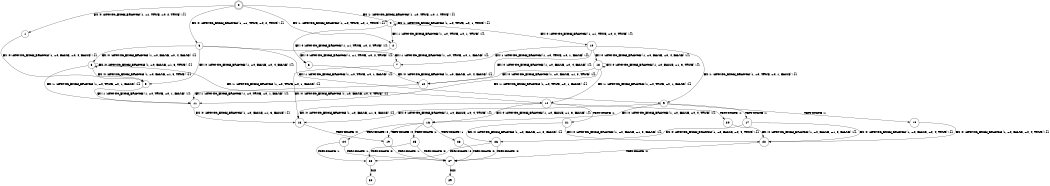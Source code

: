 digraph BCG {
size = "7, 10.5";
center = TRUE;
node [shape = circle];
0 [peripheries = 2];
0 -> 1 [label = "EX !0 !ATOMIC_EXCH_BRANCH (1, +1, TRUE, +0, 2, TRUE) !{}"];
0 -> 2 [label = "EX !1 !ATOMIC_EXCH_BRANCH (1, +0, TRUE, +0, 1, TRUE) !{}"];
0 -> 3 [label = "EX !0 !ATOMIC_EXCH_BRANCH (1, +1, TRUE, +0, 2, TRUE) !{}"];
0 -> 4 [label = "EX !1 !ATOMIC_EXCH_BRANCH (1, +0, TRUE, +0, 1, TRUE) !{}"];
1 -> 5 [label = "EX !0 !ATOMIC_EXCH_BRANCH (1, +0, FALSE, +0, 4, FALSE) !{}"];
2 -> 6 [label = "EX !0 !ATOMIC_EXCH_BRANCH (1, +1, TRUE, +0, 2, TRUE) !{}"];
3 -> 5 [label = "EX !0 !ATOMIC_EXCH_BRANCH (1, +0, FALSE, +0, 4, FALSE) !{}"];
3 -> 7 [label = "EX !1 !ATOMIC_EXCH_BRANCH (1, +0, TRUE, +0, 1, FALSE) !{}"];
3 -> 8 [label = "EX !0 !ATOMIC_EXCH_BRANCH (1, +0, FALSE, +0, 4, FALSE) !{}"];
3 -> 9 [label = "EX !1 !ATOMIC_EXCH_BRANCH (1, +0, TRUE, +0, 1, FALSE) !{}"];
4 -> 2 [label = "EX !1 !ATOMIC_EXCH_BRANCH (1, +0, TRUE, +0, 1, TRUE) !{}"];
4 -> 6 [label = "EX !0 !ATOMIC_EXCH_BRANCH (1, +1, TRUE, +0, 2, TRUE) !{}"];
4 -> 4 [label = "EX !1 !ATOMIC_EXCH_BRANCH (1, +0, TRUE, +0, 1, TRUE) !{}"];
4 -> 10 [label = "EX !0 !ATOMIC_EXCH_BRANCH (1, +1, TRUE, +0, 2, TRUE) !{}"];
5 -> 11 [label = "EX !1 !ATOMIC_EXCH_BRANCH (1, +0, TRUE, +0, 1, FALSE) !{}"];
6 -> 12 [label = "EX !0 !ATOMIC_EXCH_BRANCH (1, +0, FALSE, +0, 4, FALSE) !{}"];
7 -> 13 [label = "EX !0 !ATOMIC_EXCH_BRANCH (1, +0, FALSE, +0, 4, TRUE) !{}"];
8 -> 5 [label = "EX !0 !ATOMIC_EXCH_BRANCH (1, +0, FALSE, +1, 3, TRUE) !{}"];
8 -> 11 [label = "EX !1 !ATOMIC_EXCH_BRANCH (1, +0, TRUE, +0, 1, FALSE) !{}"];
8 -> 8 [label = "EX !0 !ATOMIC_EXCH_BRANCH (1, +0, FALSE, +1, 3, TRUE) !{}"];
8 -> 14 [label = "EX !1 !ATOMIC_EXCH_BRANCH (1, +0, TRUE, +0, 1, FALSE) !{}"];
9 -> 13 [label = "EX !0 !ATOMIC_EXCH_BRANCH (1, +0, FALSE, +0, 4, TRUE) !{}"];
9 -> 15 [label = "TERMINATE !1"];
9 -> 16 [label = "EX !0 !ATOMIC_EXCH_BRANCH (1, +0, FALSE, +0, 4, TRUE) !{}"];
9 -> 17 [label = "TERMINATE !1"];
10 -> 12 [label = "EX !0 !ATOMIC_EXCH_BRANCH (1, +0, FALSE, +0, 4, FALSE) !{}"];
10 -> 7 [label = "EX !1 !ATOMIC_EXCH_BRANCH (1, +0, TRUE, +0, 1, FALSE) !{}"];
10 -> 18 [label = "EX !0 !ATOMIC_EXCH_BRANCH (1, +0, FALSE, +0, 4, FALSE) !{}"];
10 -> 9 [label = "EX !1 !ATOMIC_EXCH_BRANCH (1, +0, TRUE, +0, 1, FALSE) !{}"];
11 -> 13 [label = "EX !0 !ATOMIC_EXCH_BRANCH (1, +0, FALSE, +1, 3, FALSE) !{}"];
12 -> 11 [label = "EX !1 !ATOMIC_EXCH_BRANCH (1, +0, TRUE, +0, 1, FALSE) !{}"];
13 -> 19 [label = "TERMINATE !0"];
14 -> 13 [label = "EX !0 !ATOMIC_EXCH_BRANCH (1, +0, FALSE, +1, 3, FALSE) !{}"];
14 -> 20 [label = "TERMINATE !1"];
14 -> 16 [label = "EX !0 !ATOMIC_EXCH_BRANCH (1, +0, FALSE, +1, 3, FALSE) !{}"];
14 -> 21 [label = "TERMINATE !1"];
15 -> 22 [label = "EX !0 !ATOMIC_EXCH_BRANCH (1, +0, FALSE, +0, 4, TRUE) !{}"];
16 -> 19 [label = "TERMINATE !0"];
16 -> 23 [label = "TERMINATE !1"];
16 -> 24 [label = "TERMINATE !0"];
16 -> 25 [label = "TERMINATE !1"];
17 -> 22 [label = "EX !0 !ATOMIC_EXCH_BRANCH (1, +0, FALSE, +0, 4, TRUE) !{}"];
17 -> 26 [label = "EX !0 !ATOMIC_EXCH_BRANCH (1, +0, FALSE, +0, 4, TRUE) !{}"];
18 -> 12 [label = "EX !0 !ATOMIC_EXCH_BRANCH (1, +0, FALSE, +1, 3, TRUE) !{}"];
18 -> 11 [label = "EX !1 !ATOMIC_EXCH_BRANCH (1, +0, TRUE, +0, 1, FALSE) !{}"];
18 -> 18 [label = "EX !0 !ATOMIC_EXCH_BRANCH (1, +0, FALSE, +1, 3, TRUE) !{}"];
18 -> 14 [label = "EX !1 !ATOMIC_EXCH_BRANCH (1, +0, TRUE, +0, 1, FALSE) !{}"];
19 -> 27 [label = "TERMINATE !1"];
20 -> 22 [label = "EX !0 !ATOMIC_EXCH_BRANCH (1, +0, FALSE, +1, 3, FALSE) !{}"];
21 -> 22 [label = "EX !0 !ATOMIC_EXCH_BRANCH (1, +0, FALSE, +1, 3, FALSE) !{}"];
21 -> 26 [label = "EX !0 !ATOMIC_EXCH_BRANCH (1, +0, FALSE, +1, 3, FALSE) !{}"];
22 -> 27 [label = "TERMINATE !0"];
23 -> 27 [label = "TERMINATE !0"];
24 -> 27 [label = "TERMINATE !1"];
24 -> 28 [label = "TERMINATE !1"];
25 -> 27 [label = "TERMINATE !0"];
25 -> 28 [label = "TERMINATE !0"];
26 -> 27 [label = "TERMINATE !0"];
26 -> 28 [label = "TERMINATE !0"];
27 -> 29 [label = "exit"];
28 -> 30 [label = "exit"];
}
